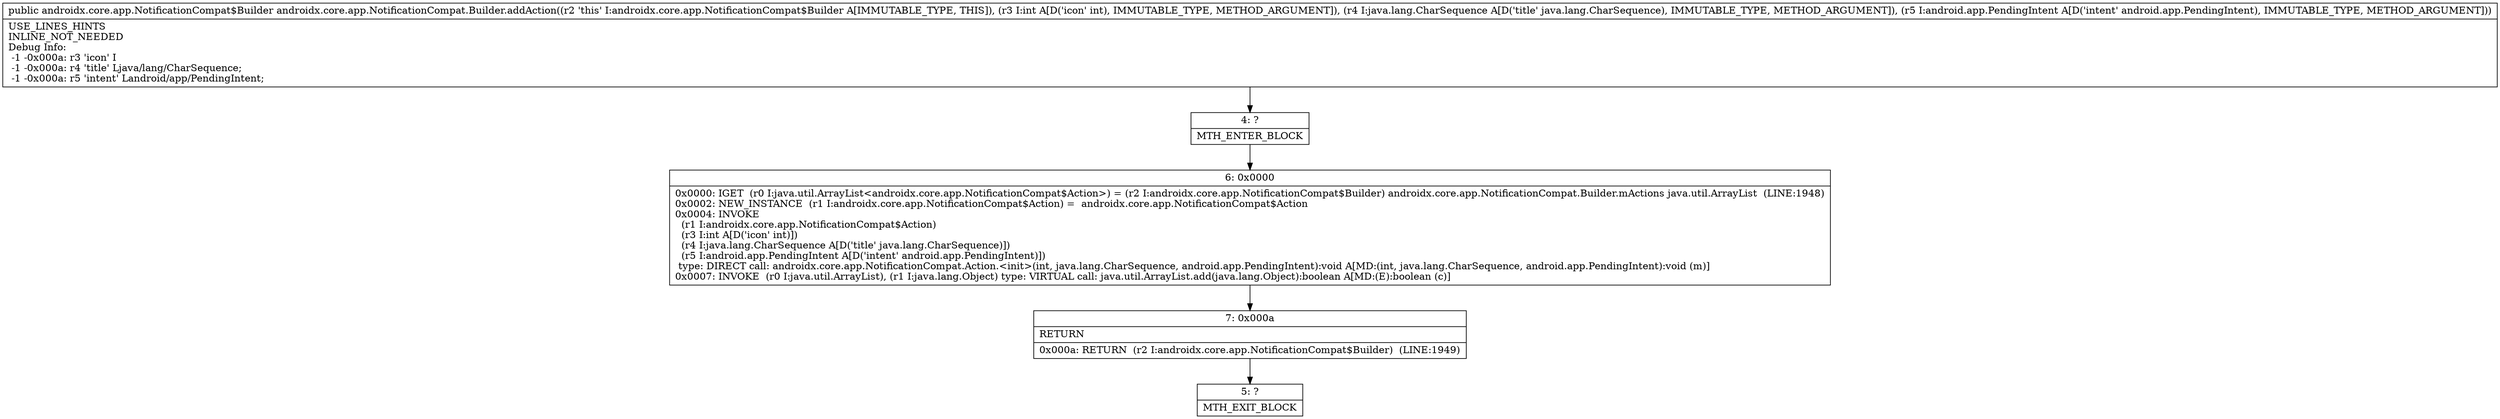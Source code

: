 digraph "CFG forandroidx.core.app.NotificationCompat.Builder.addAction(ILjava\/lang\/CharSequence;Landroid\/app\/PendingIntent;)Landroidx\/core\/app\/NotificationCompat$Builder;" {
Node_4 [shape=record,label="{4\:\ ?|MTH_ENTER_BLOCK\l}"];
Node_6 [shape=record,label="{6\:\ 0x0000|0x0000: IGET  (r0 I:java.util.ArrayList\<androidx.core.app.NotificationCompat$Action\>) = (r2 I:androidx.core.app.NotificationCompat$Builder) androidx.core.app.NotificationCompat.Builder.mActions java.util.ArrayList  (LINE:1948)\l0x0002: NEW_INSTANCE  (r1 I:androidx.core.app.NotificationCompat$Action) =  androidx.core.app.NotificationCompat$Action \l0x0004: INVOKE  \l  (r1 I:androidx.core.app.NotificationCompat$Action)\l  (r3 I:int A[D('icon' int)])\l  (r4 I:java.lang.CharSequence A[D('title' java.lang.CharSequence)])\l  (r5 I:android.app.PendingIntent A[D('intent' android.app.PendingIntent)])\l type: DIRECT call: androidx.core.app.NotificationCompat.Action.\<init\>(int, java.lang.CharSequence, android.app.PendingIntent):void A[MD:(int, java.lang.CharSequence, android.app.PendingIntent):void (m)]\l0x0007: INVOKE  (r0 I:java.util.ArrayList), (r1 I:java.lang.Object) type: VIRTUAL call: java.util.ArrayList.add(java.lang.Object):boolean A[MD:(E):boolean (c)]\l}"];
Node_7 [shape=record,label="{7\:\ 0x000a|RETURN\l|0x000a: RETURN  (r2 I:androidx.core.app.NotificationCompat$Builder)  (LINE:1949)\l}"];
Node_5 [shape=record,label="{5\:\ ?|MTH_EXIT_BLOCK\l}"];
MethodNode[shape=record,label="{public androidx.core.app.NotificationCompat$Builder androidx.core.app.NotificationCompat.Builder.addAction((r2 'this' I:androidx.core.app.NotificationCompat$Builder A[IMMUTABLE_TYPE, THIS]), (r3 I:int A[D('icon' int), IMMUTABLE_TYPE, METHOD_ARGUMENT]), (r4 I:java.lang.CharSequence A[D('title' java.lang.CharSequence), IMMUTABLE_TYPE, METHOD_ARGUMENT]), (r5 I:android.app.PendingIntent A[D('intent' android.app.PendingIntent), IMMUTABLE_TYPE, METHOD_ARGUMENT]))  | USE_LINES_HINTS\lINLINE_NOT_NEEDED\lDebug Info:\l  \-1 \-0x000a: r3 'icon' I\l  \-1 \-0x000a: r4 'title' Ljava\/lang\/CharSequence;\l  \-1 \-0x000a: r5 'intent' Landroid\/app\/PendingIntent;\l}"];
MethodNode -> Node_4;Node_4 -> Node_6;
Node_6 -> Node_7;
Node_7 -> Node_5;
}

